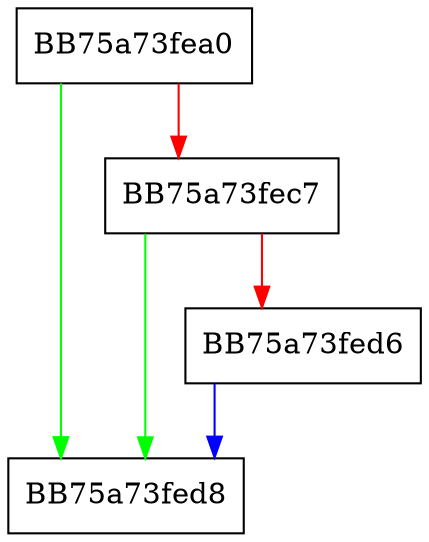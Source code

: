digraph IsFolderASingleFile {
  node [shape="box"];
  graph [splines=ortho];
  BB75a73fea0 -> BB75a73fed8 [color="green"];
  BB75a73fea0 -> BB75a73fec7 [color="red"];
  BB75a73fec7 -> BB75a73fed8 [color="green"];
  BB75a73fec7 -> BB75a73fed6 [color="red"];
  BB75a73fed6 -> BB75a73fed8 [color="blue"];
}